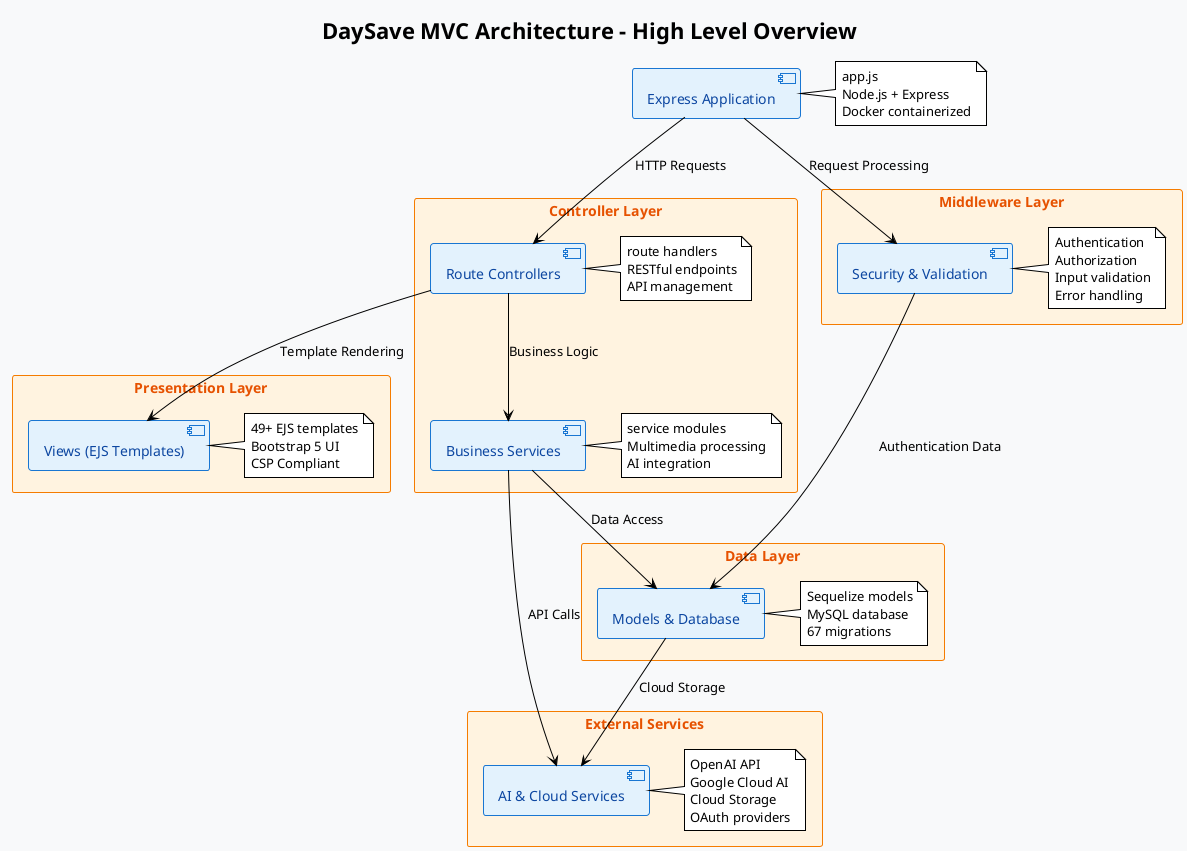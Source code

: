 @startuml DaySave MVC Overview
!theme plain
title DaySave MVC Architecture - High Level Overview

' Define colors and styles
skinparam packageStyle rectangle
skinparam backgroundColor #F8F9FA
skinparam component {
    BackgroundColor #E3F2FD
    BorderColor #1976D2
    FontColor #0D47A1
}
skinparam package {
    BackgroundColor #F3E5F5
    BorderColor #7B1FA2
    FontColor #4A148C
    FontStyle bold
}
skinparam rectangle {
    BackgroundColor #FFF3E0
    BorderColor #F57C00
    FontColor #E65100
}

' Main Application Entry Point
component "Express Application" as App
note right of App : app.js\nNode.js + Express\nDocker containerized

' Main Layers
package "Presentation Layer" {
    component "Views (EJS Templates)" as Views
    note right of Views : 49+ EJS templates\nBootstrap 5 UI\nCSP Compliant
}

package "Controller Layer" {
    component "Route Controllers" as Routes
    note right of Routes : route handlers\nRESTful endpoints\nAPI management
    
    component "Business Services" as Services
    note right of Services : service modules\nMultimedia processing\nAI integration
}

package "Middleware Layer" {
    component "Security & Validation" as Middleware
    note right of Middleware : Authentication\nAuthorization\nInput validation\nError handling
}

package "Data Layer" {
    component "Models & Database" as Models
    note right of Models : Sequelize models\nMySQL database\n67 migrations
}

package "External Services" {
    component "AI & Cloud Services" as External
    note right of External : OpenAI API\nGoogle Cloud AI\nCloud Storage\nOAuth providers
}

' Define relationships
App --> Routes : HTTP Requests
App --> Middleware : Request Processing
Routes --> Services : Business Logic
Routes --> Views : Template Rendering
Services --> Models : Data Access
Services --> External : API Calls
Middleware --> Models : Authentication Data
Models --> External : Cloud Storage

@enduml
